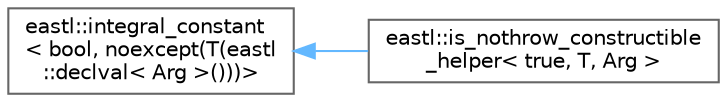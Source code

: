 digraph "类继承关系图"
{
 // LATEX_PDF_SIZE
  bgcolor="transparent";
  edge [fontname=Helvetica,fontsize=10,labelfontname=Helvetica,labelfontsize=10];
  node [fontname=Helvetica,fontsize=10,shape=box,height=0.2,width=0.4];
  rankdir="LR";
  Node0 [id="Node000000",label="eastl::integral_constant\l\< bool, noexcept(T(eastl\l::declval\< Arg \>()))\>",height=0.2,width=0.4,color="grey40", fillcolor="white", style="filled",URL="$structeastl_1_1integral__constant.html",tooltip=" "];
  Node0 -> Node1 [id="edge789_Node000000_Node000001",dir="back",color="steelblue1",style="solid",tooltip=" "];
  Node1 [id="Node000001",label="eastl::is_nothrow_constructible\l_helper\< true, T, Arg \>",height=0.2,width=0.4,color="grey40", fillcolor="white", style="filled",URL="$structeastl_1_1is__nothrow__constructible__helper_3_01true_00_01_t_00_01_arg_01_4.html",tooltip=" "];
}
